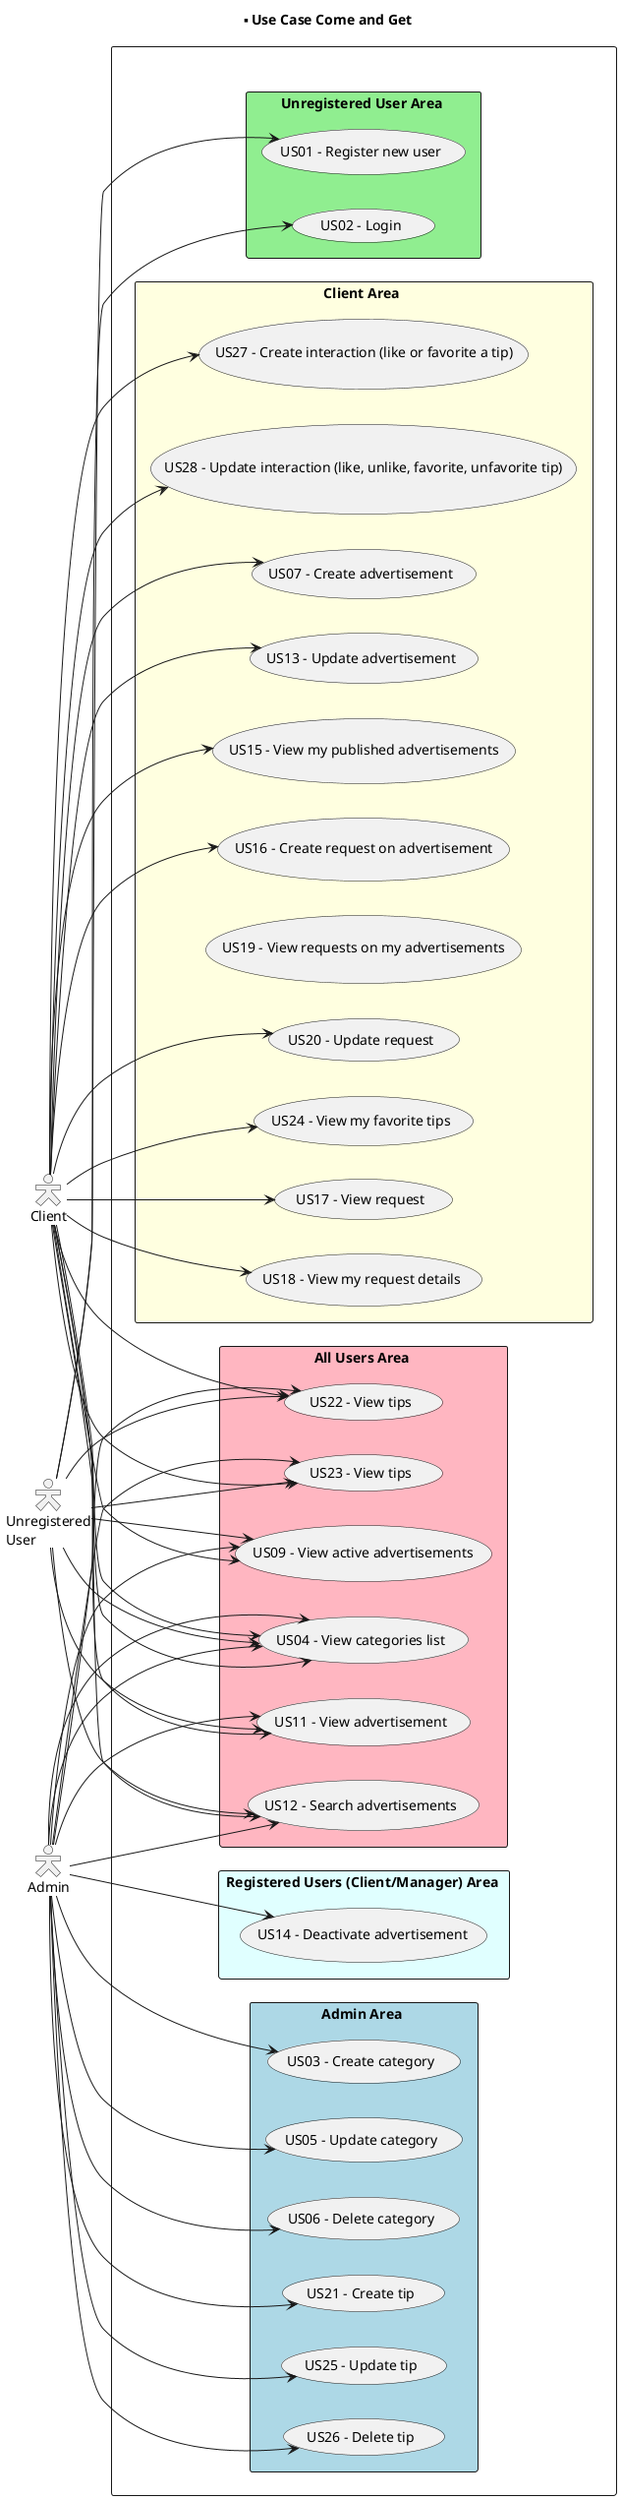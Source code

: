 @startuml

title ******* Use Case Come and Get

left to right direction
skinparam actorStyle hollow
  actor "Unregistered\nUser"
  actor "Client"
  actor Admin


rectangle " " as usecase1 {

    rectangle "All Users Area " as usecase2 #Lightpink{

            usecase "US04 - View categories list" as US04
            usecase "US09 - View active advertisements" as US09
            usecase "US11 - View advertisement" as US11
            usecase "US12 - Search advertisements" as US12
            usecase "US22 - View tips" as US22
            usecase "US23 - View tips" as US23

            Client --> US04
            Client --> US09
            Client --> US11
            Client --> US12
            Client --> US22
            Client --> US23
            "Unregistered\nUser" --> US04
            "Unregistered\nUser" --> US09
            "Unregistered\nUser" --> US11
            "Unregistered\nUser" --> US12
            "Unregistered\nUser" --> US22
            "Unregistered\nUser" --> US23
            Admin --> US04
            Admin --> US09
            Admin --> US11
            Admin --> US12
            Admin --> US22
            Admin --> US23
         }

    rectangle "Unregistered User Area " as usecase3 #Lightgreen{

            usecase "US01 - Register new user" as US01
            usecase "US02 - Login" as US02

            "Unregistered\nUser" --> US01
            "Unregistered\nUser" --> US02
         }

    rectangle "Registered Users (Client/Manager) Area " as usecase4 #Lightcyan{


            usecase "US14 - Deactivate advertisement" as US14

            "Client" --> US04
            Admin --> US04
         }

     rectangle "Client Area " as usecase5 #Lightyellow{


            usecase "US07 - Create advertisement" as US07
            usecase "US13 - Update advertisement" as US13
            usecase "US15 - View my published advertisements" as US15
            usecase "US16 - Create request on advertisement" as US16
            usecase "US17 - View request" as US17
            usecase "US18 - View my request details" as US18
            usecase "US19 - View requests on my advertisements" as US19
            usecase "US20 - Update request" as US20
            usecase "US24 - View my favorite tips" as US24
            usecase "US27 - Create interaction (like or favorite a tip)" as US27
            usecase "US28 - Update interaction (like, unlike, favorite, unfavorite tip)" as US28

            Client --> US07
            Client --> US13
            Client --> US15
            Client --> US16
            Client --> US17
            Client --> US18
            Client --> US20
            Client --> US24
            Client --> US27
            Client --> US28
        }

    rectangle "Admin Area " as usecase6 #Lightblue{

            usecase "US03 - Create category" as US03
            usecase "US05 - Update category" as US05
            usecase "US06 - Delete category" as US06
            usecase "US21 - Create tip" as US21
            usecase "US25 - Update tip" as US25
            usecase "US26 - Delete tip" as US26

            Admin --> US03
            Admin --> US05
            Admin --> US06
            Admin --> US14
            Admin --> US21
            Admin --> US25
            Admin --> US26
    }
@enduml